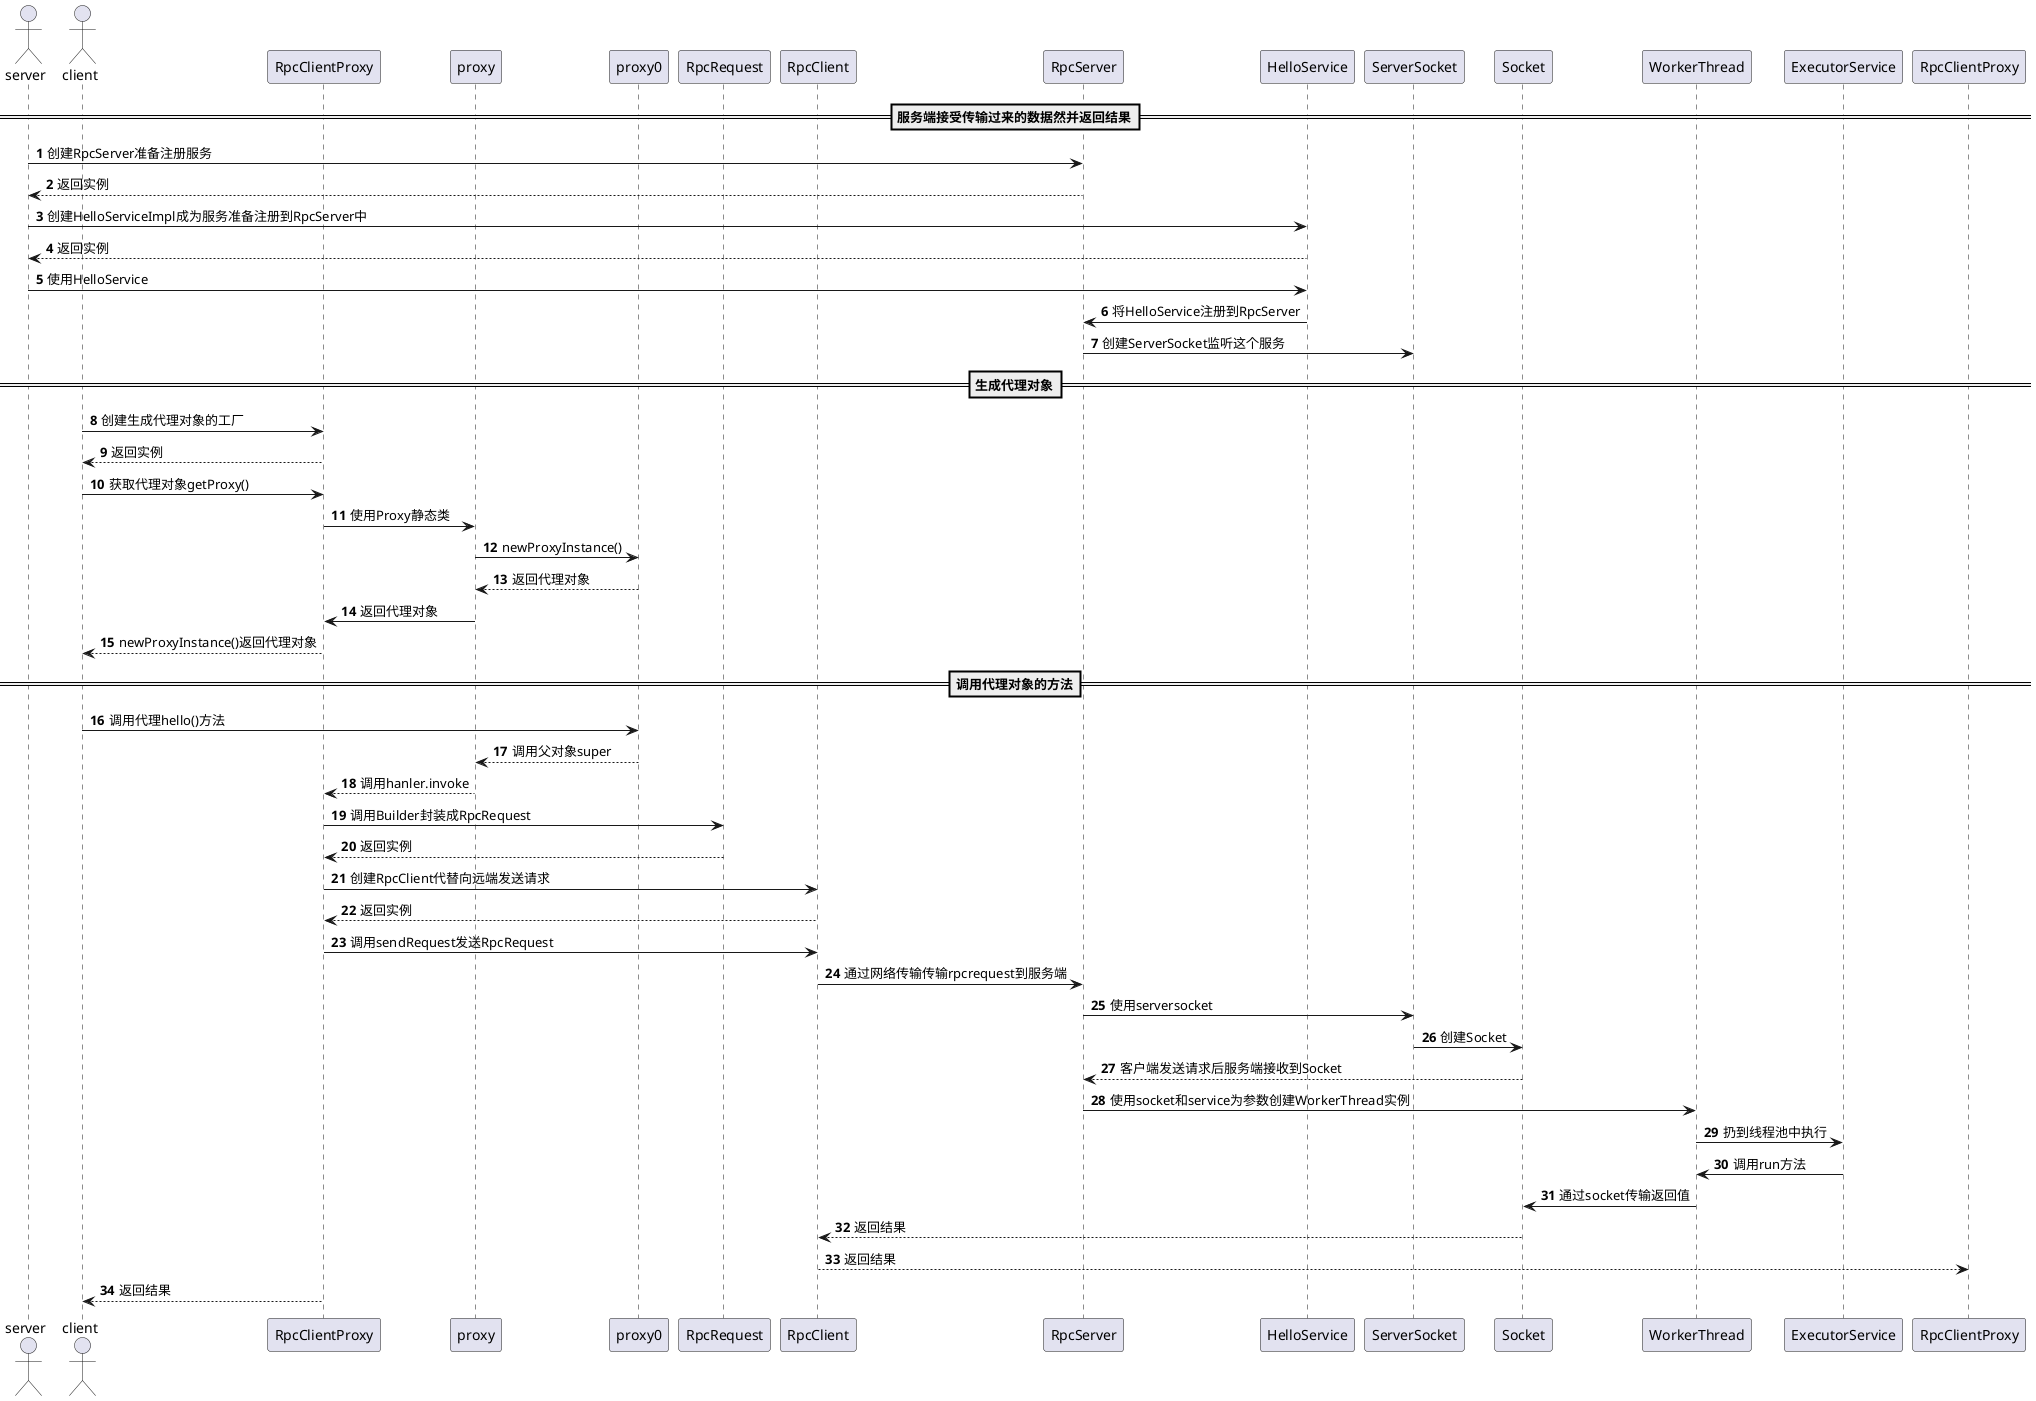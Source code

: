 @startuml
'https://plantuml.com/sequence-diagram

autonumber
actor server
actor client

participant RpcClientProxy as proxyFactory
participant proxy
participant proxy0
participant RpcRequest
participant RpcClient
participant RpcServer
participant HelloService
participant ServerSocket
participant Socket
participant WorkerThread
participant ExecutorService

==服务端接受传输过来的数据然并返回结果==
server->RpcServer:创建RpcServer准备注册服务
RpcServer-->server:返回实例
server->HelloService:创建HelloServiceImpl成为服务准备注册到RpcServer中
HelloService-->server:返回实例
server->HelloService:使用HelloService
HelloService->RpcServer:将HelloService注册到RpcServer
RpcServer->ServerSocket:创建ServerSocket监听这个服务

==生成代理对象==
client->proxyFactory:创建生成代理对象的工厂
proxyFactory-->client:返回实例
client->proxyFactory:获取代理对象getProxy()
proxyFactory->proxy:使用Proxy静态类
proxy->proxy0:newProxyInstance()
proxy0-->proxy:返回代理对象
proxy->proxyFactory:返回代理对象
proxyFactory-->client:newProxyInstance()返回代理对象

==调用代理对象的方法==
client->proxy0:调用代理hello()方法
proxy0-->proxy:调用父对象super
proxy-->proxyFactory:调用hanler.invoke
proxyFactory -> RpcRequest: 调用Builder封装成RpcRequest
RpcRequest --> proxyFactory: 返回实例
proxyFactory -> RpcClient: 创建RpcClient代替向远端发送请求
RpcClient --> proxyFactory: 返回实例
proxyFactory->RpcClient:调用sendRequest发送RpcRequest
RpcClient->RpcServer: 通过网络传输传输rpcrequest到服务端
RpcServer->ServerSocket:使用serversocket
ServerSocket->Socket:创建Socket
Socket-->RpcServer:客户端发送请求后服务端接收到Socket
RpcServer->WorkerThread:使用socket和service为参数创建WorkerThread实例
WorkerThread->ExecutorService:扔到线程池中执行
ExecutorService->WorkerThread:调用run方法
WorkerThread->Socket:通过socket传输返回值
Socket-->RpcClient:返回结果
RpcClient-->RpcClientProxy:返回结果
proxyFactory-->client:返回结果
@enduml
